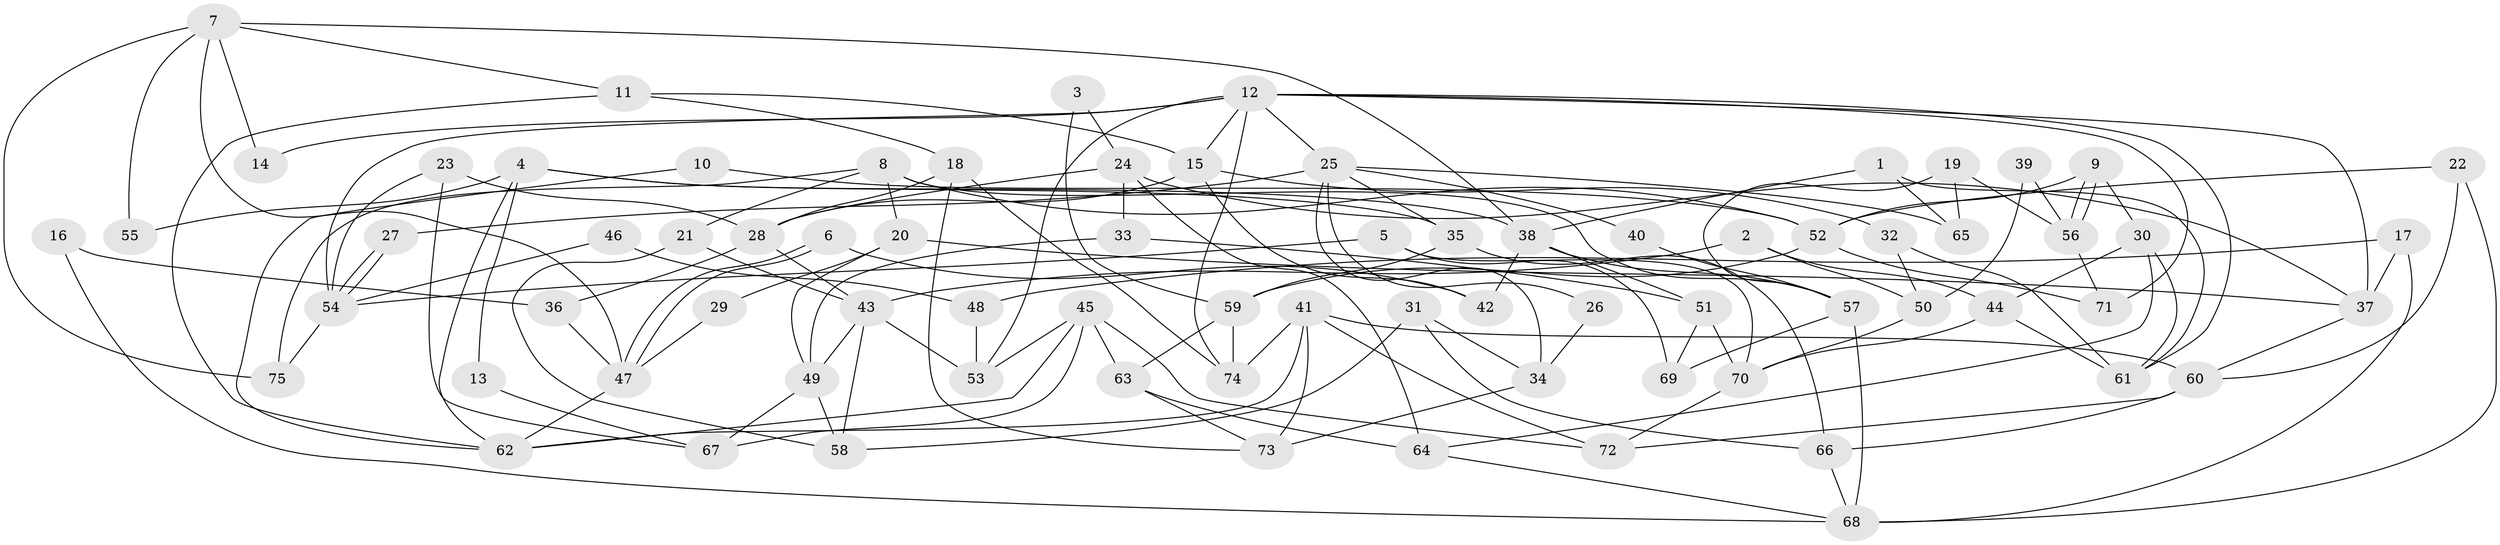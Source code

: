 // Generated by graph-tools (version 1.1) at 2025/11/02/27/25 16:11:24]
// undirected, 75 vertices, 150 edges
graph export_dot {
graph [start="1"]
  node [color=gray90,style=filled];
  1;
  2;
  3;
  4;
  5;
  6;
  7;
  8;
  9;
  10;
  11;
  12;
  13;
  14;
  15;
  16;
  17;
  18;
  19;
  20;
  21;
  22;
  23;
  24;
  25;
  26;
  27;
  28;
  29;
  30;
  31;
  32;
  33;
  34;
  35;
  36;
  37;
  38;
  39;
  40;
  41;
  42;
  43;
  44;
  45;
  46;
  47;
  48;
  49;
  50;
  51;
  52;
  53;
  54;
  55;
  56;
  57;
  58;
  59;
  60;
  61;
  62;
  63;
  64;
  65;
  66;
  67;
  68;
  69;
  70;
  71;
  72;
  73;
  74;
  75;
  1 -- 65;
  1 -- 61;
  1 -- 38;
  2 -- 43;
  2 -- 44;
  2 -- 50;
  3 -- 59;
  3 -- 24;
  4 -- 62;
  4 -- 38;
  4 -- 13;
  4 -- 35;
  4 -- 55;
  5 -- 54;
  5 -- 70;
  5 -- 69;
  6 -- 42;
  6 -- 47;
  6 -- 47;
  7 -- 11;
  7 -- 47;
  7 -- 14;
  7 -- 38;
  7 -- 55;
  7 -- 75;
  8 -- 52;
  8 -- 20;
  8 -- 21;
  8 -- 57;
  8 -- 75;
  9 -- 30;
  9 -- 56;
  9 -- 56;
  9 -- 52;
  10 -- 52;
  10 -- 62;
  11 -- 15;
  11 -- 62;
  11 -- 18;
  12 -- 25;
  12 -- 54;
  12 -- 14;
  12 -- 15;
  12 -- 37;
  12 -- 53;
  12 -- 61;
  12 -- 71;
  12 -- 74;
  13 -- 67;
  15 -- 28;
  15 -- 32;
  15 -- 42;
  16 -- 68;
  16 -- 36;
  17 -- 37;
  17 -- 68;
  17 -- 48;
  18 -- 74;
  18 -- 28;
  18 -- 73;
  19 -- 56;
  19 -- 57;
  19 -- 65;
  20 -- 37;
  20 -- 49;
  20 -- 29;
  21 -- 43;
  21 -- 58;
  22 -- 52;
  22 -- 68;
  22 -- 60;
  23 -- 54;
  23 -- 28;
  23 -- 67;
  24 -- 37;
  24 -- 33;
  24 -- 28;
  24 -- 64;
  25 -- 35;
  25 -- 34;
  25 -- 26;
  25 -- 27;
  25 -- 40;
  25 -- 65;
  26 -- 34;
  27 -- 54;
  27 -- 54;
  28 -- 36;
  28 -- 43;
  29 -- 47;
  30 -- 64;
  30 -- 44;
  30 -- 61;
  31 -- 66;
  31 -- 58;
  31 -- 34;
  32 -- 61;
  32 -- 50;
  33 -- 51;
  33 -- 49;
  34 -- 73;
  35 -- 66;
  35 -- 59;
  36 -- 47;
  37 -- 60;
  38 -- 42;
  38 -- 51;
  38 -- 57;
  39 -- 56;
  39 -- 50;
  40 -- 57;
  41 -- 74;
  41 -- 60;
  41 -- 62;
  41 -- 72;
  41 -- 73;
  43 -- 53;
  43 -- 49;
  43 -- 58;
  44 -- 61;
  44 -- 70;
  45 -- 67;
  45 -- 72;
  45 -- 53;
  45 -- 62;
  45 -- 63;
  46 -- 54;
  46 -- 48;
  47 -- 62;
  48 -- 53;
  49 -- 58;
  49 -- 67;
  50 -- 70;
  51 -- 69;
  51 -- 70;
  52 -- 59;
  52 -- 71;
  54 -- 75;
  56 -- 71;
  57 -- 68;
  57 -- 69;
  59 -- 63;
  59 -- 74;
  60 -- 72;
  60 -- 66;
  63 -- 73;
  63 -- 64;
  64 -- 68;
  66 -- 68;
  70 -- 72;
}
